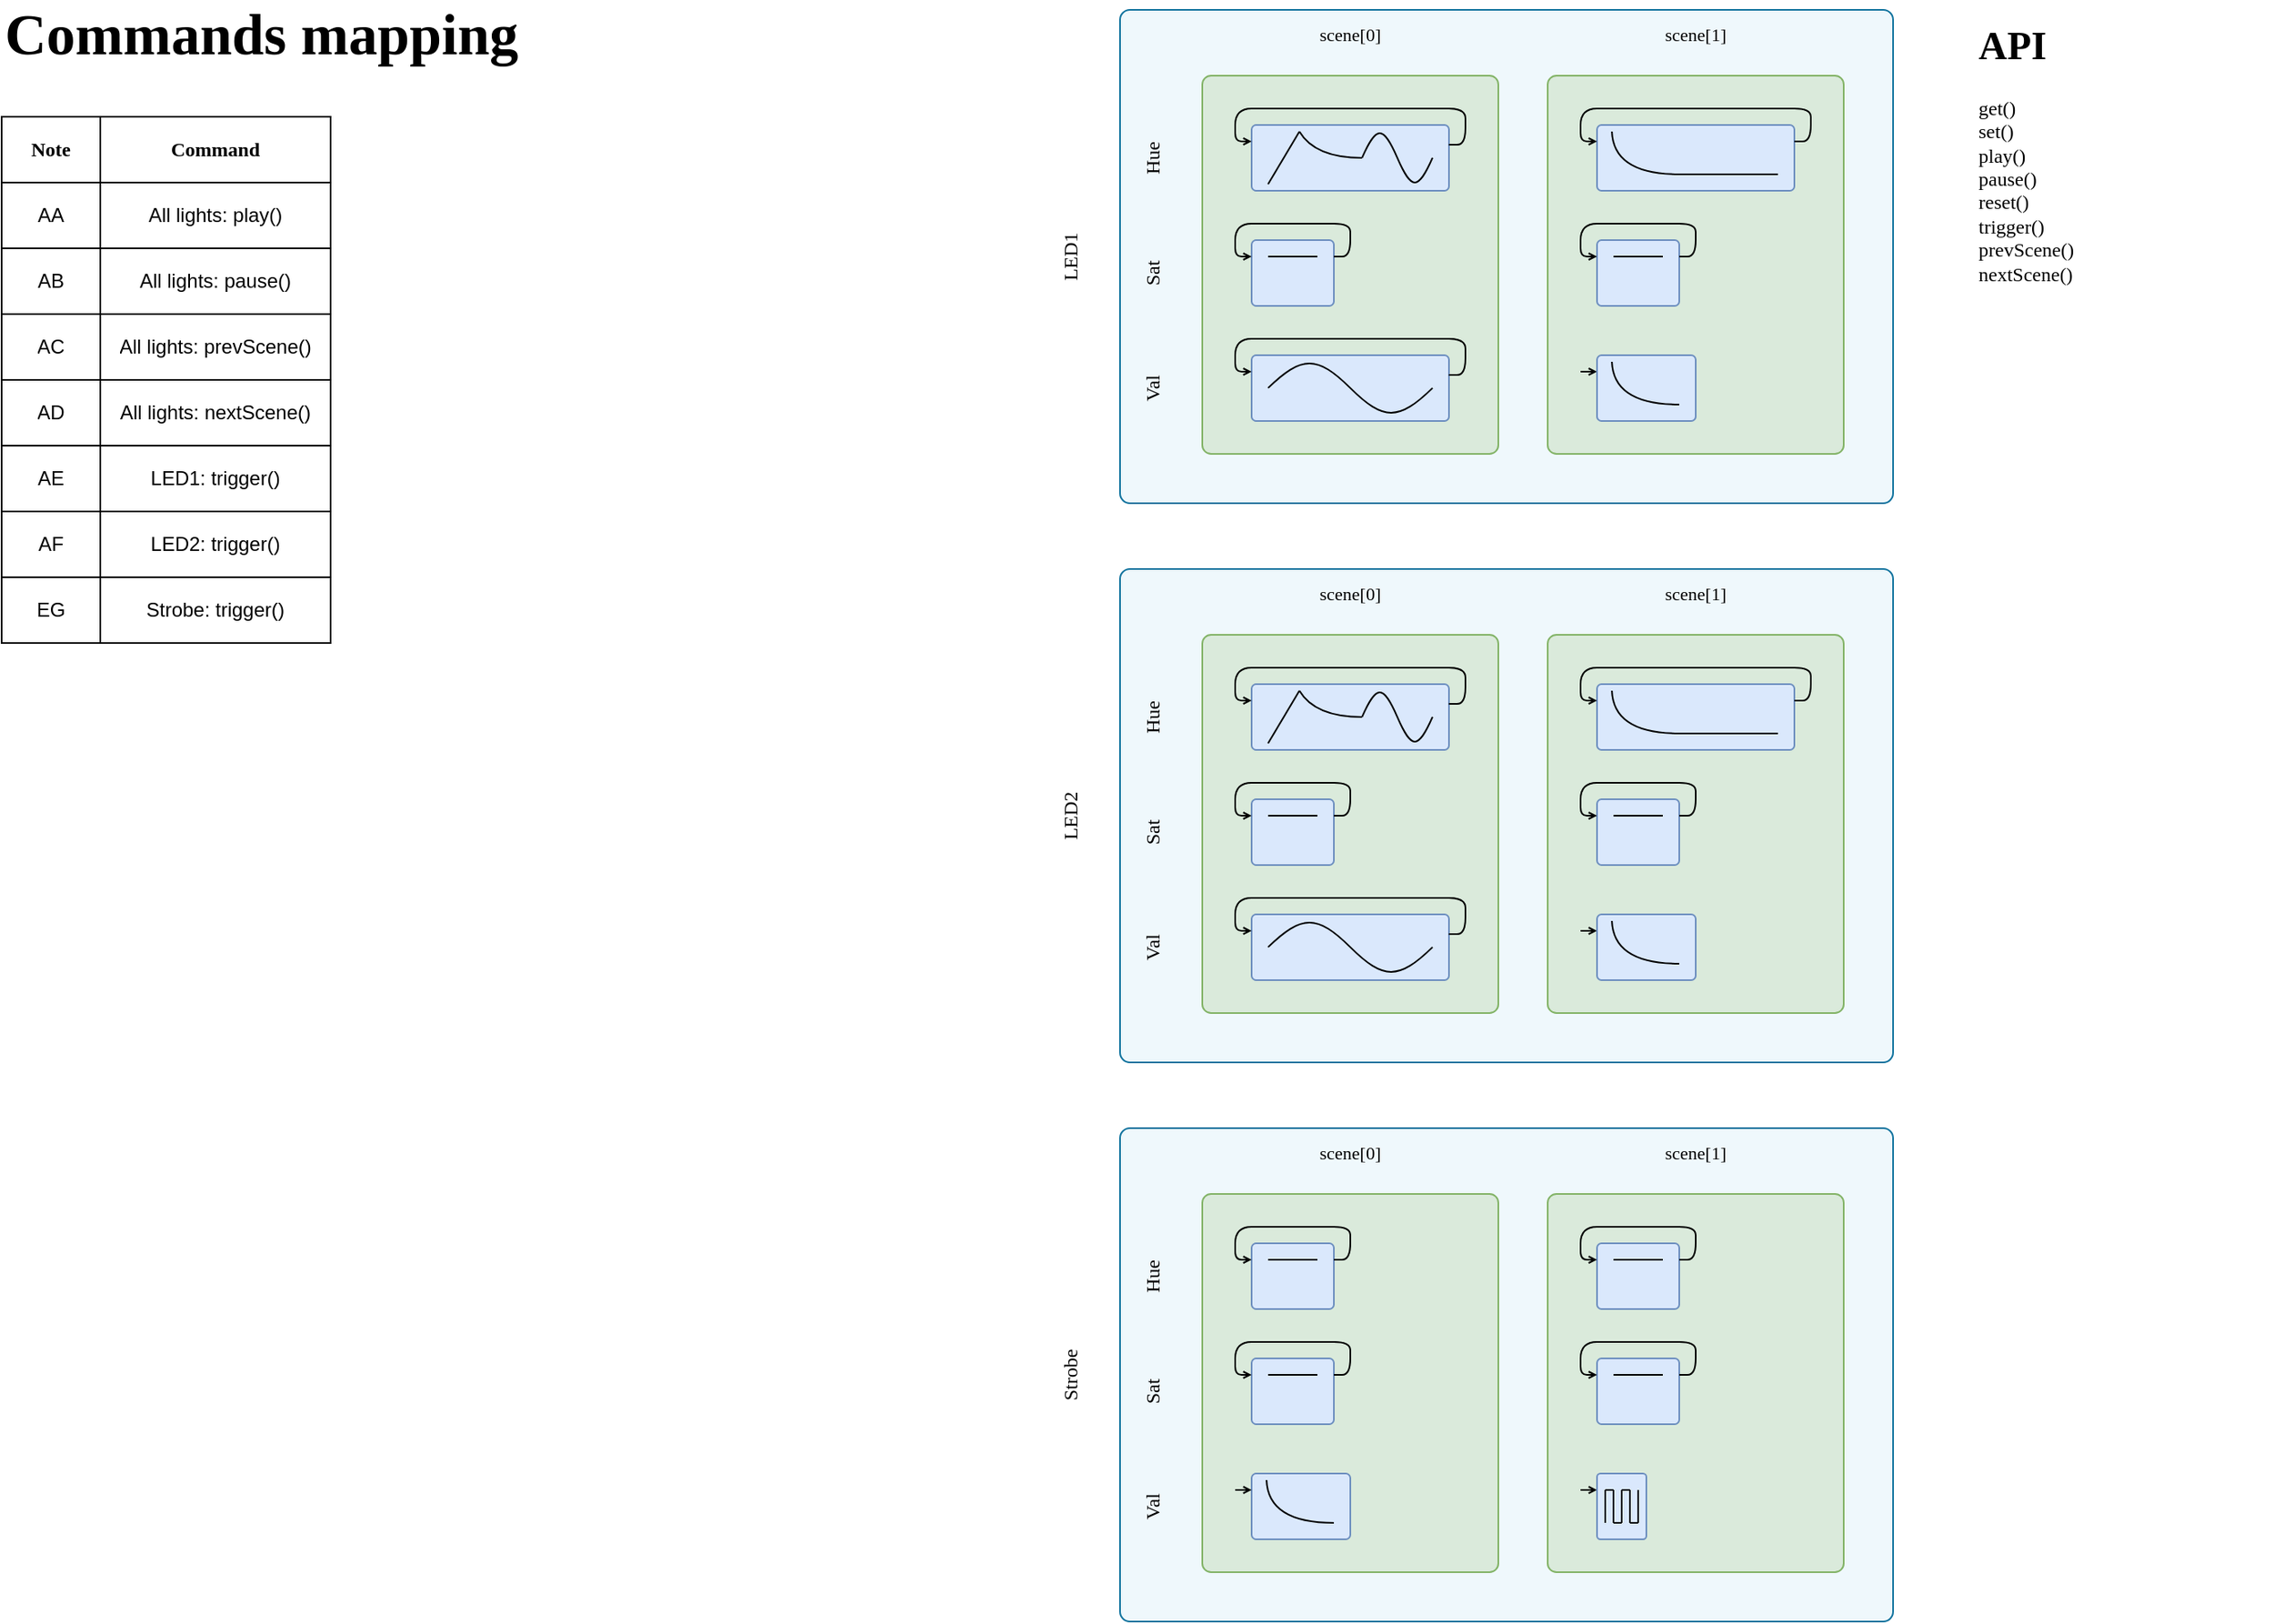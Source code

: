 <mxfile version="24.8.3">
  <diagram name="Page-1" id="EYYlXfo08Nu16CYWg-nL">
    <mxGraphModel dx="2805" dy="2439" grid="1" gridSize="10" guides="1" tooltips="1" connect="1" arrows="1" fold="1" page="1" pageScale="1" pageWidth="827" pageHeight="1169" math="0" shadow="0">
      <root>
        <mxCell id="0" />
        <mxCell id="1" parent="0" />
        <mxCell id="QIY1IAUAlJo5RhAfN6c5-74" value="" style="rounded=1;whiteSpace=wrap;html=1;align=center;verticalAlign=middle;arcSize=2;fontFamily=Helvetica;fontSize=12;fillColor=#b1ddf0;strokeColor=#10739e;fillOpacity=20;" parent="1" vertex="1">
          <mxGeometry x="40" y="640" width="470" height="300" as="geometry" />
        </mxCell>
        <mxCell id="QIY1IAUAlJo5RhAfN6c5-4" value="" style="rounded=1;whiteSpace=wrap;html=1;align=center;verticalAlign=middle;arcSize=2;fontFamily=Helvetica;fontSize=12;fillColor=#b1ddf0;strokeColor=#10739e;fillOpacity=20;" parent="1" vertex="1">
          <mxGeometry x="40" y="-40" width="470" height="300" as="geometry" />
        </mxCell>
        <mxCell id="QIY1IAUAlJo5RhAfN6c5-39" value="" style="rounded=1;whiteSpace=wrap;html=1;align=center;verticalAlign=middle;arcSize=2;fontFamily=Helvetica;fontSize=12;fillColor=#b1ddf0;strokeColor=#10739e;fillOpacity=20;" parent="1" vertex="1">
          <mxGeometry x="40" y="300" width="470" height="300" as="geometry" />
        </mxCell>
        <mxCell id="QIY1IAUAlJo5RhAfN6c5-2" value="" style="rounded=1;whiteSpace=wrap;html=1;fillColor=#d5e8d4;strokeColor=#82b366;arcSize=3;fillOpacity=80;" parent="1" vertex="1">
          <mxGeometry x="300" width="180" height="230" as="geometry" />
        </mxCell>
        <mxCell id="QIY1IAUAlJo5RhAfN6c5-1" value="" style="rounded=1;whiteSpace=wrap;html=1;fillColor=#d5e8d4;strokeColor=#82b366;arcSize=3;fillOpacity=80;" parent="1" vertex="1">
          <mxGeometry x="90" width="180" height="230" as="geometry" />
        </mxCell>
        <mxCell id="zxuDRsQ1OLIvKrZ74Hvl-17" value="" style="group" parent="1" vertex="1" connectable="0">
          <mxGeometry x="130" y="30" width="110" height="40" as="geometry" />
        </mxCell>
        <mxCell id="zxuDRsQ1OLIvKrZ74Hvl-1" value="" style="rounded=1;whiteSpace=wrap;html=1;fillColor=#dae8fc;strokeColor=#6c8ebf;align=center;verticalAlign=middle;arcSize=7;fontFamily=Helvetica;fontSize=12;fontColor=default;" parent="zxuDRsQ1OLIvKrZ74Hvl-17" vertex="1">
          <mxGeometry x="-10" width="120" height="40" as="geometry" />
        </mxCell>
        <mxCell id="zxuDRsQ1OLIvKrZ74Hvl-13" value="" style="endArrow=none;html=1;rounded=0;" parent="zxuDRsQ1OLIvKrZ74Hvl-17" edge="1">
          <mxGeometry width="50" height="50" relative="1" as="geometry">
            <mxPoint y="36" as="sourcePoint" />
            <mxPoint x="19.048" y="4" as="targetPoint" />
          </mxGeometry>
        </mxCell>
        <mxCell id="zxuDRsQ1OLIvKrZ74Hvl-14" value="" style="endArrow=none;html=1;rounded=0;curved=1;" parent="zxuDRsQ1OLIvKrZ74Hvl-17" edge="1">
          <mxGeometry width="50" height="50" relative="1" as="geometry">
            <mxPoint x="57.143" y="20" as="sourcePoint" />
            <mxPoint x="19.048" y="4" as="targetPoint" />
            <Array as="points">
              <mxPoint x="28.571" y="20" />
            </Array>
          </mxGeometry>
        </mxCell>
        <mxCell id="zxuDRsQ1OLIvKrZ74Hvl-15" value="" style="pointerEvents=1;verticalLabelPosition=bottom;shadow=0;dashed=0;align=center;html=1;verticalAlign=top;shape=mxgraph.electrical.waveforms.sine_wave;strokeColor=default;" parent="zxuDRsQ1OLIvKrZ74Hvl-17" vertex="1">
          <mxGeometry x="57.143" width="42.857" height="40" as="geometry" />
        </mxCell>
        <mxCell id="zxuDRsQ1OLIvKrZ74Hvl-57" style="edgeStyle=orthogonalEdgeStyle;rounded=1;orthogonalLoop=1;jettySize=auto;html=1;exitX=0.999;exitY=0.3;exitDx=0;exitDy=0;entryX=0;entryY=0.25;entryDx=0;entryDy=0;curved=0;exitPerimeter=0;endArrow=open;endFill=0;endSize=3;" parent="zxuDRsQ1OLIvKrZ74Hvl-17" source="zxuDRsQ1OLIvKrZ74Hvl-1" target="zxuDRsQ1OLIvKrZ74Hvl-1" edge="1">
          <mxGeometry relative="1" as="geometry">
            <Array as="points">
              <mxPoint x="120" y="12" />
              <mxPoint x="120" y="-10" />
              <mxPoint x="-20" y="-10" />
              <mxPoint x="-20" y="10" />
            </Array>
          </mxGeometry>
        </mxCell>
        <mxCell id="zxuDRsQ1OLIvKrZ74Hvl-18" value="&lt;div&gt;Hue&lt;/div&gt;" style="text;html=1;align=center;verticalAlign=middle;whiteSpace=wrap;rounded=0;rotation=-90;fontFamily=Fira Sans;fontSource=https%3A%2F%2Ffonts.googleapis.com%2Fcss%3Ffamily%3DFira%2BSans;" parent="1" vertex="1">
          <mxGeometry x="30" y="35" width="60" height="30" as="geometry" />
        </mxCell>
        <mxCell id="zxuDRsQ1OLIvKrZ74Hvl-32" value="" style="group" parent="1" vertex="1" connectable="0">
          <mxGeometry x="330" y="30" width="120" height="40" as="geometry" />
        </mxCell>
        <mxCell id="zxuDRsQ1OLIvKrZ74Hvl-27" value="" style="rounded=1;whiteSpace=wrap;html=1;fillColor=#dae8fc;strokeColor=#6c8ebf;arcSize=7;" parent="zxuDRsQ1OLIvKrZ74Hvl-32" vertex="1">
          <mxGeometry width="120" height="40" as="geometry" />
        </mxCell>
        <mxCell id="zxuDRsQ1OLIvKrZ74Hvl-29" value="" style="endArrow=none;html=1;rounded=0;curved=1;" parent="zxuDRsQ1OLIvKrZ74Hvl-32" edge="1">
          <mxGeometry width="50" height="50" relative="1" as="geometry">
            <mxPoint x="50" y="30" as="sourcePoint" />
            <mxPoint x="9.048" y="4" as="targetPoint" />
            <Array as="points">
              <mxPoint x="10" y="30" />
            </Array>
          </mxGeometry>
        </mxCell>
        <mxCell id="zxuDRsQ1OLIvKrZ74Hvl-31" value="" style="endArrow=none;html=1;rounded=0;" parent="zxuDRsQ1OLIvKrZ74Hvl-32" edge="1">
          <mxGeometry width="50" height="50" relative="1" as="geometry">
            <mxPoint x="50" y="30" as="sourcePoint" />
            <mxPoint x="110" y="30" as="targetPoint" />
          </mxGeometry>
        </mxCell>
        <mxCell id="zxuDRsQ1OLIvKrZ74Hvl-60" style="edgeStyle=orthogonalEdgeStyle;shape=connector;curved=0;rounded=1;orthogonalLoop=1;jettySize=auto;html=1;exitX=1;exitY=0.25;exitDx=0;exitDy=0;entryX=0;entryY=0.25;entryDx=0;entryDy=0;strokeColor=default;align=center;verticalAlign=middle;fontFamily=Helvetica;fontSize=11;fontColor=default;labelBackgroundColor=default;endArrow=open;endFill=0;endSize=3;" parent="zxuDRsQ1OLIvKrZ74Hvl-32" source="zxuDRsQ1OLIvKrZ74Hvl-27" target="zxuDRsQ1OLIvKrZ74Hvl-27" edge="1">
          <mxGeometry relative="1" as="geometry">
            <Array as="points">
              <mxPoint x="130" y="10" />
              <mxPoint x="130" y="-10" />
              <mxPoint x="-10" y="-10" />
              <mxPoint x="-10" y="10" />
            </Array>
          </mxGeometry>
        </mxCell>
        <mxCell id="zxuDRsQ1OLIvKrZ74Hvl-38" value="&lt;div&gt;Sat&lt;/div&gt;" style="text;html=1;align=center;verticalAlign=middle;whiteSpace=wrap;rounded=0;rotation=-90;fontFamily=Fira Sans;fontSource=https%3A%2F%2Ffonts.googleapis.com%2Fcss%3Ffamily%3DFira%2BSans;" parent="1" vertex="1">
          <mxGeometry x="30" y="105" width="60" height="30" as="geometry" />
        </mxCell>
        <mxCell id="zxuDRsQ1OLIvKrZ74Hvl-43" value="Val" style="text;html=1;align=center;verticalAlign=middle;whiteSpace=wrap;rounded=0;rotation=-90;fontFamily=Fira Sans;fontSource=https%3A%2F%2Ffonts.googleapis.com%2Fcss%3Ffamily%3DFira%2BSans;" parent="1" vertex="1">
          <mxGeometry x="30" y="175" width="60" height="30" as="geometry" />
        </mxCell>
        <mxCell id="zxuDRsQ1OLIvKrZ74Hvl-61" value="" style="group" parent="1" vertex="1" connectable="0">
          <mxGeometry x="130" y="170" width="110" height="40" as="geometry" />
        </mxCell>
        <mxCell id="zxuDRsQ1OLIvKrZ74Hvl-62" value="" style="rounded=1;whiteSpace=wrap;html=1;fillColor=#dae8fc;strokeColor=#6c8ebf;align=center;verticalAlign=middle;arcSize=7;fontFamily=Helvetica;fontSize=12;fontColor=default;" parent="zxuDRsQ1OLIvKrZ74Hvl-61" vertex="1">
          <mxGeometry x="-10" width="120" height="40" as="geometry" />
        </mxCell>
        <mxCell id="zxuDRsQ1OLIvKrZ74Hvl-65" value="" style="pointerEvents=1;verticalLabelPosition=bottom;shadow=0;dashed=0;align=center;html=1;verticalAlign=top;shape=mxgraph.electrical.waveforms.sine_wave;strokeColor=default;" parent="zxuDRsQ1OLIvKrZ74Hvl-61" vertex="1">
          <mxGeometry width="100" height="40" as="geometry" />
        </mxCell>
        <mxCell id="zxuDRsQ1OLIvKrZ74Hvl-66" style="edgeStyle=orthogonalEdgeStyle;rounded=1;orthogonalLoop=1;jettySize=auto;html=1;exitX=0.999;exitY=0.3;exitDx=0;exitDy=0;entryX=0;entryY=0.25;entryDx=0;entryDy=0;curved=0;exitPerimeter=0;endArrow=open;endFill=0;endSize=3;" parent="zxuDRsQ1OLIvKrZ74Hvl-61" source="zxuDRsQ1OLIvKrZ74Hvl-62" target="zxuDRsQ1OLIvKrZ74Hvl-62" edge="1">
          <mxGeometry relative="1" as="geometry">
            <Array as="points">
              <mxPoint x="120" y="12" />
              <mxPoint x="120" y="-10" />
              <mxPoint x="-20" y="-10" />
              <mxPoint x="-20" y="10" />
            </Array>
          </mxGeometry>
        </mxCell>
        <mxCell id="zxuDRsQ1OLIvKrZ74Hvl-76" value="" style="group" parent="1" vertex="1" connectable="0">
          <mxGeometry x="120" y="100" width="50" height="40" as="geometry" />
        </mxCell>
        <mxCell id="zxuDRsQ1OLIvKrZ74Hvl-54" value="" style="rounded=1;whiteSpace=wrap;html=1;fillColor=#dae8fc;strokeColor=#6c8ebf;align=center;verticalAlign=middle;arcSize=7;fontFamily=Helvetica;fontSize=12;fontColor=default;" parent="zxuDRsQ1OLIvKrZ74Hvl-76" vertex="1">
          <mxGeometry width="50" height="40" as="geometry" />
        </mxCell>
        <mxCell id="zxuDRsQ1OLIvKrZ74Hvl-56" value="" style="endArrow=none;html=1;rounded=0;" parent="zxuDRsQ1OLIvKrZ74Hvl-76" edge="1">
          <mxGeometry width="50" height="50" relative="1" as="geometry">
            <mxPoint x="10" y="10" as="sourcePoint" />
            <mxPoint x="40" y="10" as="targetPoint" />
          </mxGeometry>
        </mxCell>
        <mxCell id="zxuDRsQ1OLIvKrZ74Hvl-77" style="edgeStyle=orthogonalEdgeStyle;shape=connector;curved=0;rounded=1;orthogonalLoop=1;jettySize=auto;html=1;exitX=1;exitY=0.25;exitDx=0;exitDy=0;strokeColor=default;align=center;verticalAlign=middle;fontFamily=Helvetica;fontSize=11;fontColor=default;labelBackgroundColor=default;endArrow=open;endFill=0;endSize=3;entryX=0;entryY=0.25;entryDx=0;entryDy=0;" parent="zxuDRsQ1OLIvKrZ74Hvl-76" source="zxuDRsQ1OLIvKrZ74Hvl-54" target="zxuDRsQ1OLIvKrZ74Hvl-54" edge="1">
          <mxGeometry relative="1" as="geometry">
            <Array as="points">
              <mxPoint x="60" y="10" />
              <mxPoint x="60" y="-10" />
              <mxPoint x="-10" y="-10" />
              <mxPoint x="-10" y="10" />
            </Array>
          </mxGeometry>
        </mxCell>
        <mxCell id="zxuDRsQ1OLIvKrZ74Hvl-78" value="" style="group" parent="1" vertex="1" connectable="0">
          <mxGeometry x="330" y="100" width="50" height="40" as="geometry" />
        </mxCell>
        <mxCell id="zxuDRsQ1OLIvKrZ74Hvl-79" value="" style="rounded=1;whiteSpace=wrap;html=1;fillColor=#dae8fc;strokeColor=#6c8ebf;align=center;verticalAlign=middle;arcSize=7;fontFamily=Helvetica;fontSize=12;fontColor=default;" parent="zxuDRsQ1OLIvKrZ74Hvl-78" vertex="1">
          <mxGeometry width="50" height="40" as="geometry" />
        </mxCell>
        <mxCell id="zxuDRsQ1OLIvKrZ74Hvl-80" value="" style="endArrow=none;html=1;rounded=0;" parent="zxuDRsQ1OLIvKrZ74Hvl-78" edge="1">
          <mxGeometry width="50" height="50" relative="1" as="geometry">
            <mxPoint x="10" y="10" as="sourcePoint" />
            <mxPoint x="40" y="10" as="targetPoint" />
          </mxGeometry>
        </mxCell>
        <mxCell id="zxuDRsQ1OLIvKrZ74Hvl-81" style="edgeStyle=orthogonalEdgeStyle;shape=connector;curved=0;rounded=1;orthogonalLoop=1;jettySize=auto;html=1;exitX=1;exitY=0.25;exitDx=0;exitDy=0;strokeColor=default;align=center;verticalAlign=middle;fontFamily=Helvetica;fontSize=11;fontColor=default;labelBackgroundColor=default;endArrow=open;endFill=0;endSize=3;entryX=0;entryY=0.25;entryDx=0;entryDy=0;" parent="zxuDRsQ1OLIvKrZ74Hvl-78" source="zxuDRsQ1OLIvKrZ74Hvl-79" target="zxuDRsQ1OLIvKrZ74Hvl-79" edge="1">
          <mxGeometry relative="1" as="geometry">
            <Array as="points">
              <mxPoint x="60" y="10" />
              <mxPoint x="60" y="-10" />
              <mxPoint x="-10" y="-10" />
              <mxPoint x="-10" y="10" />
            </Array>
          </mxGeometry>
        </mxCell>
        <mxCell id="zxuDRsQ1OLIvKrZ74Hvl-85" value="" style="endArrow=open;html=1;rounded=1;strokeColor=default;align=center;verticalAlign=middle;fontFamily=Helvetica;fontSize=11;fontColor=default;labelBackgroundColor=default;edgeStyle=orthogonalEdgeStyle;endSize=3;curved=0;endFill=0;entryX=0;entryY=0.25;entryDx=0;entryDy=0;" parent="1" target="zxuDRsQ1OLIvKrZ74Hvl-68" edge="1">
          <mxGeometry width="50" height="50" relative="1" as="geometry">
            <mxPoint x="320" y="180" as="sourcePoint" />
            <mxPoint x="330" y="180" as="targetPoint" />
            <Array as="points" />
          </mxGeometry>
        </mxCell>
        <mxCell id="zxuDRsQ1OLIvKrZ74Hvl-86" value="" style="group" parent="1" vertex="1" connectable="0">
          <mxGeometry x="330" y="170" width="60" height="40" as="geometry" />
        </mxCell>
        <mxCell id="zxuDRsQ1OLIvKrZ74Hvl-68" value="" style="rounded=1;whiteSpace=wrap;html=1;fillColor=#dae8fc;strokeColor=#6c8ebf;align=center;verticalAlign=middle;arcSize=7;fontFamily=Helvetica;fontSize=12;fontColor=default;" parent="zxuDRsQ1OLIvKrZ74Hvl-86" vertex="1">
          <mxGeometry width="60" height="40" as="geometry" />
        </mxCell>
        <mxCell id="zxuDRsQ1OLIvKrZ74Hvl-69" value="" style="endArrow=none;html=1;rounded=0;curved=1;" parent="zxuDRsQ1OLIvKrZ74Hvl-86" edge="1">
          <mxGeometry width="50" height="50" relative="1" as="geometry">
            <mxPoint x="50" y="30" as="sourcePoint" />
            <mxPoint x="9.048" y="4" as="targetPoint" />
            <Array as="points">
              <mxPoint x="10" y="30" />
            </Array>
          </mxGeometry>
        </mxCell>
        <mxCell id="zxuDRsQ1OLIvKrZ74Hvl-87" value="scene[0]" style="text;html=1;align=center;verticalAlign=middle;whiteSpace=wrap;rounded=0;fontFamily=Fira Sans;fontSize=11;fontColor=default;labelBackgroundColor=none;fontSource=https%3A%2F%2Ffonts.googleapis.com%2Fcss%3Ffamily%3DFira%2BSans;fillColor=none;" parent="1" vertex="1">
          <mxGeometry x="120" y="-40" width="120" height="30" as="geometry" />
        </mxCell>
        <mxCell id="zxuDRsQ1OLIvKrZ74Hvl-88" value="scene[1]" style="text;html=1;align=center;verticalAlign=middle;whiteSpace=wrap;rounded=0;fontFamily=Fira Sans;fontSize=11;fontColor=default;labelBackgroundColor=none;fontSource=https%3A%2F%2Ffonts.googleapis.com%2Fcss%3Ffamily%3DFira%2BSans;fillColor=none;" parent="1" vertex="1">
          <mxGeometry x="330" y="-40" width="120" height="30" as="geometry" />
        </mxCell>
        <mxCell id="QIY1IAUAlJo5RhAfN6c5-5" value="" style="rounded=1;whiteSpace=wrap;html=1;fillColor=#d5e8d4;strokeColor=#82b366;arcSize=3;fillOpacity=80;" parent="1" vertex="1">
          <mxGeometry x="300" y="340" width="180" height="230" as="geometry" />
        </mxCell>
        <mxCell id="QIY1IAUAlJo5RhAfN6c5-6" value="" style="rounded=1;whiteSpace=wrap;html=1;fillColor=#d5e8d4;strokeColor=#82b366;arcSize=3;fillOpacity=80;" parent="1" vertex="1">
          <mxGeometry x="90" y="340" width="180" height="230" as="geometry" />
        </mxCell>
        <mxCell id="QIY1IAUAlJo5RhAfN6c5-7" value="" style="group" parent="1" vertex="1" connectable="0">
          <mxGeometry x="130" y="370" width="110" height="40" as="geometry" />
        </mxCell>
        <mxCell id="QIY1IAUAlJo5RhAfN6c5-8" value="" style="rounded=1;whiteSpace=wrap;html=1;fillColor=#dae8fc;strokeColor=#6c8ebf;align=center;verticalAlign=middle;arcSize=7;fontFamily=Helvetica;fontSize=12;fontColor=default;" parent="QIY1IAUAlJo5RhAfN6c5-7" vertex="1">
          <mxGeometry x="-10" width="120" height="40" as="geometry" />
        </mxCell>
        <mxCell id="QIY1IAUAlJo5RhAfN6c5-9" value="" style="endArrow=none;html=1;rounded=0;" parent="QIY1IAUAlJo5RhAfN6c5-7" edge="1">
          <mxGeometry width="50" height="50" relative="1" as="geometry">
            <mxPoint y="36" as="sourcePoint" />
            <mxPoint x="19.048" y="4" as="targetPoint" />
          </mxGeometry>
        </mxCell>
        <mxCell id="QIY1IAUAlJo5RhAfN6c5-10" value="" style="endArrow=none;html=1;rounded=0;curved=1;" parent="QIY1IAUAlJo5RhAfN6c5-7" edge="1">
          <mxGeometry width="50" height="50" relative="1" as="geometry">
            <mxPoint x="57.143" y="20" as="sourcePoint" />
            <mxPoint x="19.048" y="4" as="targetPoint" />
            <Array as="points">
              <mxPoint x="28.571" y="20" />
            </Array>
          </mxGeometry>
        </mxCell>
        <mxCell id="QIY1IAUAlJo5RhAfN6c5-11" value="" style="pointerEvents=1;verticalLabelPosition=bottom;shadow=0;dashed=0;align=center;html=1;verticalAlign=top;shape=mxgraph.electrical.waveforms.sine_wave;strokeColor=default;" parent="QIY1IAUAlJo5RhAfN6c5-7" vertex="1">
          <mxGeometry x="57.143" width="42.857" height="40" as="geometry" />
        </mxCell>
        <mxCell id="QIY1IAUAlJo5RhAfN6c5-12" style="edgeStyle=orthogonalEdgeStyle;rounded=1;orthogonalLoop=1;jettySize=auto;html=1;exitX=0.999;exitY=0.3;exitDx=0;exitDy=0;entryX=0;entryY=0.25;entryDx=0;entryDy=0;curved=0;exitPerimeter=0;endArrow=open;endFill=0;endSize=3;" parent="QIY1IAUAlJo5RhAfN6c5-7" source="QIY1IAUAlJo5RhAfN6c5-8" target="QIY1IAUAlJo5RhAfN6c5-8" edge="1">
          <mxGeometry relative="1" as="geometry">
            <Array as="points">
              <mxPoint x="120" y="12" />
              <mxPoint x="120" y="-10" />
              <mxPoint x="-20" y="-10" />
              <mxPoint x="-20" y="10" />
            </Array>
          </mxGeometry>
        </mxCell>
        <mxCell id="QIY1IAUAlJo5RhAfN6c5-13" value="&lt;div&gt;Hue&lt;/div&gt;" style="text;html=1;align=center;verticalAlign=middle;whiteSpace=wrap;rounded=0;rotation=-90;fontFamily=Fira Sans;fontSource=https%3A%2F%2Ffonts.googleapis.com%2Fcss%3Ffamily%3DFira%2BSans;" parent="1" vertex="1">
          <mxGeometry x="30" y="375" width="60" height="30" as="geometry" />
        </mxCell>
        <mxCell id="QIY1IAUAlJo5RhAfN6c5-14" value="" style="group" parent="1" vertex="1" connectable="0">
          <mxGeometry x="330" y="370" width="120" height="40" as="geometry" />
        </mxCell>
        <mxCell id="QIY1IAUAlJo5RhAfN6c5-15" value="" style="rounded=1;whiteSpace=wrap;html=1;fillColor=#dae8fc;strokeColor=#6c8ebf;arcSize=7;" parent="QIY1IAUAlJo5RhAfN6c5-14" vertex="1">
          <mxGeometry width="120" height="40" as="geometry" />
        </mxCell>
        <mxCell id="QIY1IAUAlJo5RhAfN6c5-16" value="" style="endArrow=none;html=1;rounded=0;curved=1;" parent="QIY1IAUAlJo5RhAfN6c5-14" edge="1">
          <mxGeometry width="50" height="50" relative="1" as="geometry">
            <mxPoint x="50" y="30" as="sourcePoint" />
            <mxPoint x="9.048" y="4" as="targetPoint" />
            <Array as="points">
              <mxPoint x="10" y="30" />
            </Array>
          </mxGeometry>
        </mxCell>
        <mxCell id="QIY1IAUAlJo5RhAfN6c5-17" value="" style="endArrow=none;html=1;rounded=0;" parent="QIY1IAUAlJo5RhAfN6c5-14" edge="1">
          <mxGeometry width="50" height="50" relative="1" as="geometry">
            <mxPoint x="50" y="30" as="sourcePoint" />
            <mxPoint x="110" y="30" as="targetPoint" />
          </mxGeometry>
        </mxCell>
        <mxCell id="QIY1IAUAlJo5RhAfN6c5-18" style="edgeStyle=orthogonalEdgeStyle;shape=connector;curved=0;rounded=1;orthogonalLoop=1;jettySize=auto;html=1;exitX=1;exitY=0.25;exitDx=0;exitDy=0;entryX=0;entryY=0.25;entryDx=0;entryDy=0;strokeColor=default;align=center;verticalAlign=middle;fontFamily=Helvetica;fontSize=11;fontColor=default;labelBackgroundColor=default;endArrow=open;endFill=0;endSize=3;" parent="QIY1IAUAlJo5RhAfN6c5-14" source="QIY1IAUAlJo5RhAfN6c5-15" target="QIY1IAUAlJo5RhAfN6c5-15" edge="1">
          <mxGeometry relative="1" as="geometry">
            <Array as="points">
              <mxPoint x="130" y="10" />
              <mxPoint x="130" y="-10" />
              <mxPoint x="-10" y="-10" />
              <mxPoint x="-10" y="10" />
            </Array>
          </mxGeometry>
        </mxCell>
        <mxCell id="QIY1IAUAlJo5RhAfN6c5-19" value="&lt;div&gt;Sat&lt;/div&gt;" style="text;html=1;align=center;verticalAlign=middle;whiteSpace=wrap;rounded=0;rotation=-90;fontFamily=Fira Sans;fontSource=https%3A%2F%2Ffonts.googleapis.com%2Fcss%3Ffamily%3DFira%2BSans;" parent="1" vertex="1">
          <mxGeometry x="30" y="445" width="60" height="30" as="geometry" />
        </mxCell>
        <mxCell id="QIY1IAUAlJo5RhAfN6c5-20" value="Val" style="text;html=1;align=center;verticalAlign=middle;whiteSpace=wrap;rounded=0;rotation=-90;fontFamily=Fira Sans;fontSource=https%3A%2F%2Ffonts.googleapis.com%2Fcss%3Ffamily%3DFira%2BSans;" parent="1" vertex="1">
          <mxGeometry x="30" y="515" width="60" height="30" as="geometry" />
        </mxCell>
        <mxCell id="QIY1IAUAlJo5RhAfN6c5-21" value="" style="group" parent="1" vertex="1" connectable="0">
          <mxGeometry x="130" y="510" width="110" height="40" as="geometry" />
        </mxCell>
        <mxCell id="QIY1IAUAlJo5RhAfN6c5-22" value="" style="rounded=1;whiteSpace=wrap;html=1;fillColor=#dae8fc;strokeColor=#6c8ebf;align=center;verticalAlign=middle;arcSize=7;fontFamily=Helvetica;fontSize=12;fontColor=default;" parent="QIY1IAUAlJo5RhAfN6c5-21" vertex="1">
          <mxGeometry x="-10" width="120" height="40" as="geometry" />
        </mxCell>
        <mxCell id="QIY1IAUAlJo5RhAfN6c5-23" value="" style="pointerEvents=1;verticalLabelPosition=bottom;shadow=0;dashed=0;align=center;html=1;verticalAlign=top;shape=mxgraph.electrical.waveforms.sine_wave;strokeColor=default;" parent="QIY1IAUAlJo5RhAfN6c5-21" vertex="1">
          <mxGeometry width="100" height="40" as="geometry" />
        </mxCell>
        <mxCell id="QIY1IAUAlJo5RhAfN6c5-24" style="edgeStyle=orthogonalEdgeStyle;rounded=1;orthogonalLoop=1;jettySize=auto;html=1;exitX=0.999;exitY=0.3;exitDx=0;exitDy=0;entryX=0;entryY=0.25;entryDx=0;entryDy=0;curved=0;exitPerimeter=0;endArrow=open;endFill=0;endSize=3;" parent="QIY1IAUAlJo5RhAfN6c5-21" source="QIY1IAUAlJo5RhAfN6c5-22" target="QIY1IAUAlJo5RhAfN6c5-22" edge="1">
          <mxGeometry relative="1" as="geometry">
            <Array as="points">
              <mxPoint x="120" y="12" />
              <mxPoint x="120" y="-10" />
              <mxPoint x="-20" y="-10" />
              <mxPoint x="-20" y="10" />
            </Array>
          </mxGeometry>
        </mxCell>
        <mxCell id="QIY1IAUAlJo5RhAfN6c5-25" value="" style="group" parent="1" vertex="1" connectable="0">
          <mxGeometry x="120" y="440" width="50" height="40" as="geometry" />
        </mxCell>
        <mxCell id="QIY1IAUAlJo5RhAfN6c5-26" value="" style="rounded=1;whiteSpace=wrap;html=1;fillColor=#dae8fc;strokeColor=#6c8ebf;align=center;verticalAlign=middle;arcSize=7;fontFamily=Helvetica;fontSize=12;fontColor=default;" parent="QIY1IAUAlJo5RhAfN6c5-25" vertex="1">
          <mxGeometry width="50" height="40" as="geometry" />
        </mxCell>
        <mxCell id="QIY1IAUAlJo5RhAfN6c5-27" value="" style="endArrow=none;html=1;rounded=0;" parent="QIY1IAUAlJo5RhAfN6c5-25" edge="1">
          <mxGeometry width="50" height="50" relative="1" as="geometry">
            <mxPoint x="10" y="10" as="sourcePoint" />
            <mxPoint x="40" y="10" as="targetPoint" />
          </mxGeometry>
        </mxCell>
        <mxCell id="QIY1IAUAlJo5RhAfN6c5-28" style="edgeStyle=orthogonalEdgeStyle;shape=connector;curved=0;rounded=1;orthogonalLoop=1;jettySize=auto;html=1;exitX=1;exitY=0.25;exitDx=0;exitDy=0;strokeColor=default;align=center;verticalAlign=middle;fontFamily=Helvetica;fontSize=11;fontColor=default;labelBackgroundColor=default;endArrow=open;endFill=0;endSize=3;entryX=0;entryY=0.25;entryDx=0;entryDy=0;" parent="QIY1IAUAlJo5RhAfN6c5-25" source="QIY1IAUAlJo5RhAfN6c5-26" target="QIY1IAUAlJo5RhAfN6c5-26" edge="1">
          <mxGeometry relative="1" as="geometry">
            <Array as="points">
              <mxPoint x="60" y="10" />
              <mxPoint x="60" y="-10" />
              <mxPoint x="-10" y="-10" />
              <mxPoint x="-10" y="10" />
            </Array>
          </mxGeometry>
        </mxCell>
        <mxCell id="QIY1IAUAlJo5RhAfN6c5-29" value="" style="group" parent="1" vertex="1" connectable="0">
          <mxGeometry x="330" y="440" width="50" height="40" as="geometry" />
        </mxCell>
        <mxCell id="QIY1IAUAlJo5RhAfN6c5-30" value="" style="rounded=1;whiteSpace=wrap;html=1;fillColor=#dae8fc;strokeColor=#6c8ebf;align=center;verticalAlign=middle;arcSize=7;fontFamily=Helvetica;fontSize=12;fontColor=default;" parent="QIY1IAUAlJo5RhAfN6c5-29" vertex="1">
          <mxGeometry width="50" height="40" as="geometry" />
        </mxCell>
        <mxCell id="QIY1IAUAlJo5RhAfN6c5-31" value="" style="endArrow=none;html=1;rounded=0;" parent="QIY1IAUAlJo5RhAfN6c5-29" edge="1">
          <mxGeometry width="50" height="50" relative="1" as="geometry">
            <mxPoint x="10" y="10" as="sourcePoint" />
            <mxPoint x="40" y="10" as="targetPoint" />
          </mxGeometry>
        </mxCell>
        <mxCell id="QIY1IAUAlJo5RhAfN6c5-32" style="edgeStyle=orthogonalEdgeStyle;shape=connector;curved=0;rounded=1;orthogonalLoop=1;jettySize=auto;html=1;exitX=1;exitY=0.25;exitDx=0;exitDy=0;strokeColor=default;align=center;verticalAlign=middle;fontFamily=Helvetica;fontSize=11;fontColor=default;labelBackgroundColor=default;endArrow=open;endFill=0;endSize=3;entryX=0;entryY=0.25;entryDx=0;entryDy=0;" parent="QIY1IAUAlJo5RhAfN6c5-29" source="QIY1IAUAlJo5RhAfN6c5-30" target="QIY1IAUAlJo5RhAfN6c5-30" edge="1">
          <mxGeometry relative="1" as="geometry">
            <Array as="points">
              <mxPoint x="60" y="10" />
              <mxPoint x="60" y="-10" />
              <mxPoint x="-10" y="-10" />
              <mxPoint x="-10" y="10" />
            </Array>
          </mxGeometry>
        </mxCell>
        <mxCell id="QIY1IAUAlJo5RhAfN6c5-33" value="" style="endArrow=open;html=1;rounded=1;strokeColor=default;align=center;verticalAlign=middle;fontFamily=Helvetica;fontSize=11;fontColor=default;labelBackgroundColor=default;edgeStyle=orthogonalEdgeStyle;endSize=3;curved=0;endFill=0;entryX=0;entryY=0.25;entryDx=0;entryDy=0;" parent="1" target="QIY1IAUAlJo5RhAfN6c5-35" edge="1">
          <mxGeometry width="50" height="50" relative="1" as="geometry">
            <mxPoint x="320" y="520" as="sourcePoint" />
            <mxPoint x="330" y="520" as="targetPoint" />
            <Array as="points" />
          </mxGeometry>
        </mxCell>
        <mxCell id="QIY1IAUAlJo5RhAfN6c5-34" value="" style="group" parent="1" vertex="1" connectable="0">
          <mxGeometry x="330" y="510" width="60" height="40" as="geometry" />
        </mxCell>
        <mxCell id="QIY1IAUAlJo5RhAfN6c5-35" value="" style="rounded=1;whiteSpace=wrap;html=1;fillColor=#dae8fc;strokeColor=#6c8ebf;align=center;verticalAlign=middle;arcSize=7;fontFamily=Helvetica;fontSize=12;fontColor=default;" parent="QIY1IAUAlJo5RhAfN6c5-34" vertex="1">
          <mxGeometry width="60" height="40" as="geometry" />
        </mxCell>
        <mxCell id="QIY1IAUAlJo5RhAfN6c5-36" value="" style="endArrow=none;html=1;rounded=0;curved=1;" parent="QIY1IAUAlJo5RhAfN6c5-34" edge="1">
          <mxGeometry width="50" height="50" relative="1" as="geometry">
            <mxPoint x="50" y="30" as="sourcePoint" />
            <mxPoint x="9.048" y="4" as="targetPoint" />
            <Array as="points">
              <mxPoint x="10" y="30" />
            </Array>
          </mxGeometry>
        </mxCell>
        <mxCell id="QIY1IAUAlJo5RhAfN6c5-37" value="scene[0]" style="text;html=1;align=center;verticalAlign=middle;whiteSpace=wrap;rounded=0;fontFamily=Fira Sans;fontSize=11;fontColor=default;labelBackgroundColor=none;fontSource=https%3A%2F%2Ffonts.googleapis.com%2Fcss%3Ffamily%3DFira%2BSans;fillColor=none;" parent="1" vertex="1">
          <mxGeometry x="120" y="300" width="120" height="30" as="geometry" />
        </mxCell>
        <mxCell id="QIY1IAUAlJo5RhAfN6c5-38" value="scene[1]" style="text;html=1;align=center;verticalAlign=middle;whiteSpace=wrap;rounded=0;fontFamily=Fira Sans;fontSize=11;fontColor=default;labelBackgroundColor=none;fontSource=https%3A%2F%2Ffonts.googleapis.com%2Fcss%3Ffamily%3DFira%2BSans;fillColor=none;" parent="1" vertex="1">
          <mxGeometry x="330" y="300" width="120" height="30" as="geometry" />
        </mxCell>
        <mxCell id="QIY1IAUAlJo5RhAfN6c5-40" value="" style="rounded=1;whiteSpace=wrap;html=1;fillColor=#d5e8d4;strokeColor=#82b366;arcSize=3;fillOpacity=80;" parent="1" vertex="1">
          <mxGeometry x="300" y="680" width="180" height="230" as="geometry" />
        </mxCell>
        <mxCell id="QIY1IAUAlJo5RhAfN6c5-41" value="" style="rounded=1;whiteSpace=wrap;html=1;fillColor=#d5e8d4;strokeColor=#82b366;arcSize=3;fillOpacity=80;" parent="1" vertex="1">
          <mxGeometry x="90" y="680" width="180" height="230" as="geometry" />
        </mxCell>
        <mxCell id="QIY1IAUAlJo5RhAfN6c5-48" value="&lt;div&gt;Hue&lt;/div&gt;" style="text;html=1;align=center;verticalAlign=middle;whiteSpace=wrap;rounded=0;rotation=-90;fontFamily=Fira Sans;fontSource=https%3A%2F%2Ffonts.googleapis.com%2Fcss%3Ffamily%3DFira%2BSans;" parent="1" vertex="1">
          <mxGeometry x="30" y="715" width="60" height="30" as="geometry" />
        </mxCell>
        <mxCell id="QIY1IAUAlJo5RhAfN6c5-54" value="&lt;div&gt;Sat&lt;/div&gt;" style="text;html=1;align=center;verticalAlign=middle;whiteSpace=wrap;rounded=0;rotation=-90;fontFamily=Fira Sans;fontSource=https%3A%2F%2Ffonts.googleapis.com%2Fcss%3Ffamily%3DFira%2BSans;" parent="1" vertex="1">
          <mxGeometry x="30" y="785" width="60" height="30" as="geometry" />
        </mxCell>
        <mxCell id="QIY1IAUAlJo5RhAfN6c5-55" value="Val" style="text;html=1;align=center;verticalAlign=middle;whiteSpace=wrap;rounded=0;rotation=-90;fontFamily=Fira Sans;fontSource=https%3A%2F%2Ffonts.googleapis.com%2Fcss%3Ffamily%3DFira%2BSans;" parent="1" vertex="1">
          <mxGeometry x="30" y="855" width="60" height="30" as="geometry" />
        </mxCell>
        <mxCell id="QIY1IAUAlJo5RhAfN6c5-60" value="" style="group" parent="1" vertex="1" connectable="0">
          <mxGeometry x="120" y="780" width="50" height="40" as="geometry" />
        </mxCell>
        <mxCell id="QIY1IAUAlJo5RhAfN6c5-61" value="" style="rounded=1;whiteSpace=wrap;html=1;fillColor=#dae8fc;strokeColor=#6c8ebf;align=center;verticalAlign=middle;arcSize=7;fontFamily=Helvetica;fontSize=12;fontColor=default;" parent="QIY1IAUAlJo5RhAfN6c5-60" vertex="1">
          <mxGeometry width="50" height="40" as="geometry" />
        </mxCell>
        <mxCell id="QIY1IAUAlJo5RhAfN6c5-62" value="" style="endArrow=none;html=1;rounded=0;" parent="QIY1IAUAlJo5RhAfN6c5-60" edge="1">
          <mxGeometry width="50" height="50" relative="1" as="geometry">
            <mxPoint x="10" y="10" as="sourcePoint" />
            <mxPoint x="40" y="10" as="targetPoint" />
          </mxGeometry>
        </mxCell>
        <mxCell id="QIY1IAUAlJo5RhAfN6c5-63" style="edgeStyle=orthogonalEdgeStyle;shape=connector;curved=0;rounded=1;orthogonalLoop=1;jettySize=auto;html=1;exitX=1;exitY=0.25;exitDx=0;exitDy=0;strokeColor=default;align=center;verticalAlign=middle;fontFamily=Helvetica;fontSize=11;fontColor=default;labelBackgroundColor=default;endArrow=open;endFill=0;endSize=3;entryX=0;entryY=0.25;entryDx=0;entryDy=0;" parent="QIY1IAUAlJo5RhAfN6c5-60" source="QIY1IAUAlJo5RhAfN6c5-61" target="QIY1IAUAlJo5RhAfN6c5-61" edge="1">
          <mxGeometry relative="1" as="geometry">
            <Array as="points">
              <mxPoint x="60" y="10" />
              <mxPoint x="60" y="-10" />
              <mxPoint x="-10" y="-10" />
              <mxPoint x="-10" y="10" />
            </Array>
          </mxGeometry>
        </mxCell>
        <mxCell id="QIY1IAUAlJo5RhAfN6c5-68" value="" style="endArrow=open;html=1;rounded=1;strokeColor=default;align=center;verticalAlign=middle;fontFamily=Helvetica;fontSize=11;fontColor=default;labelBackgroundColor=default;edgeStyle=orthogonalEdgeStyle;endSize=3;curved=0;endFill=0;entryX=0;entryY=0.25;entryDx=0;entryDy=0;" parent="1" target="QIY1IAUAlJo5RhAfN6c5-70" edge="1">
          <mxGeometry width="50" height="50" relative="1" as="geometry">
            <mxPoint x="320" y="860" as="sourcePoint" />
            <mxPoint x="330" y="860" as="targetPoint" />
            <Array as="points" />
          </mxGeometry>
        </mxCell>
        <mxCell id="QIY1IAUAlJo5RhAfN6c5-72" value="scene[0]" style="text;html=1;align=center;verticalAlign=middle;whiteSpace=wrap;rounded=0;fontFamily=Fira Sans;fontSize=11;fontColor=default;labelBackgroundColor=none;fontSource=https%3A%2F%2Ffonts.googleapis.com%2Fcss%3Ffamily%3DFira%2BSans;fillColor=none;" parent="1" vertex="1">
          <mxGeometry x="120" y="640" width="120" height="30" as="geometry" />
        </mxCell>
        <mxCell id="QIY1IAUAlJo5RhAfN6c5-73" value="scene[1]" style="text;html=1;align=center;verticalAlign=middle;whiteSpace=wrap;rounded=0;fontFamily=Fira Sans;fontSize=11;fontColor=default;labelBackgroundColor=none;fontSource=https%3A%2F%2Ffonts.googleapis.com%2Fcss%3Ffamily%3DFira%2BSans;fillColor=none;" parent="1" vertex="1">
          <mxGeometry x="330" y="640" width="120" height="30" as="geometry" />
        </mxCell>
        <mxCell id="QIY1IAUAlJo5RhAfN6c5-75" value="LED2" style="text;html=1;align=center;verticalAlign=middle;whiteSpace=wrap;rounded=0;rotation=-90;fontFamily=Fira Sans;fontSource=https%3A%2F%2Ffonts.googleapis.com%2Fcss%3Ffamily%3DFira%2BSans;" parent="1" vertex="1">
          <mxGeometry x="-20" y="435" width="60" height="30" as="geometry" />
        </mxCell>
        <mxCell id="QIY1IAUAlJo5RhAfN6c5-76" value="&lt;div&gt;LED1&lt;/div&gt;" style="text;html=1;align=center;verticalAlign=middle;whiteSpace=wrap;rounded=0;rotation=-90;fontFamily=Fira Sans;fontSource=https%3A%2F%2Ffonts.googleapis.com%2Fcss%3Ffamily%3DFira%2BSans;" parent="1" vertex="1">
          <mxGeometry x="-20" y="95" width="60" height="30" as="geometry" />
        </mxCell>
        <mxCell id="QIY1IAUAlJo5RhAfN6c5-77" value="Strobe" style="text;html=1;align=center;verticalAlign=middle;whiteSpace=wrap;rounded=0;rotation=-90;fontFamily=Fira Sans;fontSource=https%3A%2F%2Ffonts.googleapis.com%2Fcss%3Ffamily%3DFira%2BSans;" parent="1" vertex="1">
          <mxGeometry x="-20" y="775" width="60" height="30" as="geometry" />
        </mxCell>
        <mxCell id="QIY1IAUAlJo5RhAfN6c5-78" value="" style="group" parent="1" vertex="1" connectable="0">
          <mxGeometry x="120" y="710" width="50" height="40" as="geometry" />
        </mxCell>
        <mxCell id="QIY1IAUAlJo5RhAfN6c5-79" value="" style="rounded=1;whiteSpace=wrap;html=1;fillColor=#dae8fc;strokeColor=#6c8ebf;align=center;verticalAlign=middle;arcSize=7;fontFamily=Helvetica;fontSize=12;fontColor=default;" parent="QIY1IAUAlJo5RhAfN6c5-78" vertex="1">
          <mxGeometry width="50" height="40" as="geometry" />
        </mxCell>
        <mxCell id="QIY1IAUAlJo5RhAfN6c5-80" value="" style="endArrow=none;html=1;rounded=0;" parent="QIY1IAUAlJo5RhAfN6c5-78" edge="1">
          <mxGeometry width="50" height="50" relative="1" as="geometry">
            <mxPoint x="10" y="10" as="sourcePoint" />
            <mxPoint x="40" y="10" as="targetPoint" />
          </mxGeometry>
        </mxCell>
        <mxCell id="QIY1IAUAlJo5RhAfN6c5-81" style="edgeStyle=orthogonalEdgeStyle;shape=connector;curved=0;rounded=1;orthogonalLoop=1;jettySize=auto;html=1;exitX=1;exitY=0.25;exitDx=0;exitDy=0;strokeColor=default;align=center;verticalAlign=middle;fontFamily=Helvetica;fontSize=11;fontColor=default;labelBackgroundColor=default;endArrow=open;endFill=0;endSize=3;entryX=0;entryY=0.25;entryDx=0;entryDy=0;" parent="QIY1IAUAlJo5RhAfN6c5-78" source="QIY1IAUAlJo5RhAfN6c5-79" target="QIY1IAUAlJo5RhAfN6c5-79" edge="1">
          <mxGeometry relative="1" as="geometry">
            <Array as="points">
              <mxPoint x="60" y="10" />
              <mxPoint x="60" y="-10" />
              <mxPoint x="-10" y="-10" />
              <mxPoint x="-10" y="10" />
            </Array>
          </mxGeometry>
        </mxCell>
        <mxCell id="QIY1IAUAlJo5RhAfN6c5-86" value="" style="group" parent="1" vertex="1" connectable="0">
          <mxGeometry x="120" y="850" width="60" height="40" as="geometry" />
        </mxCell>
        <mxCell id="QIY1IAUAlJo5RhAfN6c5-87" value="" style="rounded=1;whiteSpace=wrap;html=1;fillColor=#dae8fc;strokeColor=#6c8ebf;align=center;verticalAlign=middle;arcSize=7;fontFamily=Helvetica;fontSize=12;fontColor=default;" parent="QIY1IAUAlJo5RhAfN6c5-86" vertex="1">
          <mxGeometry width="60" height="40" as="geometry" />
        </mxCell>
        <mxCell id="QIY1IAUAlJo5RhAfN6c5-88" value="" style="endArrow=none;html=1;rounded=0;curved=1;" parent="QIY1IAUAlJo5RhAfN6c5-86" edge="1">
          <mxGeometry width="50" height="50" relative="1" as="geometry">
            <mxPoint x="50" y="30" as="sourcePoint" />
            <mxPoint x="9.048" y="4" as="targetPoint" />
            <Array as="points">
              <mxPoint x="10" y="30" />
            </Array>
          </mxGeometry>
        </mxCell>
        <mxCell id="QIY1IAUAlJo5RhAfN6c5-89" value="" style="endArrow=open;html=1;rounded=1;strokeColor=default;align=center;verticalAlign=middle;fontFamily=Helvetica;fontSize=11;fontColor=default;labelBackgroundColor=default;edgeStyle=orthogonalEdgeStyle;endSize=3;curved=0;endFill=0;entryX=0;entryY=0.25;entryDx=0;entryDy=0;" parent="1" target="QIY1IAUAlJo5RhAfN6c5-87" edge="1">
          <mxGeometry width="50" height="50" relative="1" as="geometry">
            <mxPoint x="110" y="860" as="sourcePoint" />
            <mxPoint x="120" y="860" as="targetPoint" />
            <Array as="points" />
          </mxGeometry>
        </mxCell>
        <mxCell id="QIY1IAUAlJo5RhAfN6c5-90" value="" style="group" parent="1" vertex="1" connectable="0">
          <mxGeometry x="330" y="710" width="50" height="40" as="geometry" />
        </mxCell>
        <mxCell id="QIY1IAUAlJo5RhAfN6c5-91" value="" style="rounded=1;whiteSpace=wrap;html=1;fillColor=#dae8fc;strokeColor=#6c8ebf;align=center;verticalAlign=middle;arcSize=7;fontFamily=Helvetica;fontSize=12;fontColor=default;" parent="QIY1IAUAlJo5RhAfN6c5-90" vertex="1">
          <mxGeometry width="50" height="40" as="geometry" />
        </mxCell>
        <mxCell id="QIY1IAUAlJo5RhAfN6c5-92" value="" style="endArrow=none;html=1;rounded=0;" parent="QIY1IAUAlJo5RhAfN6c5-90" edge="1">
          <mxGeometry width="50" height="50" relative="1" as="geometry">
            <mxPoint x="10" y="10" as="sourcePoint" />
            <mxPoint x="40" y="10" as="targetPoint" />
          </mxGeometry>
        </mxCell>
        <mxCell id="QIY1IAUAlJo5RhAfN6c5-93" style="edgeStyle=orthogonalEdgeStyle;shape=connector;curved=0;rounded=1;orthogonalLoop=1;jettySize=auto;html=1;exitX=1;exitY=0.25;exitDx=0;exitDy=0;strokeColor=default;align=center;verticalAlign=middle;fontFamily=Helvetica;fontSize=11;fontColor=default;labelBackgroundColor=default;endArrow=open;endFill=0;endSize=3;entryX=0;entryY=0.25;entryDx=0;entryDy=0;" parent="QIY1IAUAlJo5RhAfN6c5-90" source="QIY1IAUAlJo5RhAfN6c5-91" target="QIY1IAUAlJo5RhAfN6c5-91" edge="1">
          <mxGeometry relative="1" as="geometry">
            <Array as="points">
              <mxPoint x="60" y="10" />
              <mxPoint x="60" y="-10" />
              <mxPoint x="-10" y="-10" />
              <mxPoint x="-10" y="10" />
            </Array>
          </mxGeometry>
        </mxCell>
        <mxCell id="QIY1IAUAlJo5RhAfN6c5-94" value="" style="group" parent="1" vertex="1" connectable="0">
          <mxGeometry x="330" y="780" width="50" height="40" as="geometry" />
        </mxCell>
        <mxCell id="QIY1IAUAlJo5RhAfN6c5-95" value="" style="rounded=1;whiteSpace=wrap;html=1;fillColor=#dae8fc;strokeColor=#6c8ebf;align=center;verticalAlign=middle;arcSize=7;fontFamily=Helvetica;fontSize=12;fontColor=default;" parent="QIY1IAUAlJo5RhAfN6c5-94" vertex="1">
          <mxGeometry width="50" height="40" as="geometry" />
        </mxCell>
        <mxCell id="QIY1IAUAlJo5RhAfN6c5-96" value="" style="endArrow=none;html=1;rounded=0;" parent="QIY1IAUAlJo5RhAfN6c5-94" edge="1">
          <mxGeometry width="50" height="50" relative="1" as="geometry">
            <mxPoint x="10" y="10" as="sourcePoint" />
            <mxPoint x="40" y="10" as="targetPoint" />
          </mxGeometry>
        </mxCell>
        <mxCell id="QIY1IAUAlJo5RhAfN6c5-97" style="edgeStyle=orthogonalEdgeStyle;shape=connector;curved=0;rounded=1;orthogonalLoop=1;jettySize=auto;html=1;exitX=1;exitY=0.25;exitDx=0;exitDy=0;strokeColor=default;align=center;verticalAlign=middle;fontFamily=Helvetica;fontSize=11;fontColor=default;labelBackgroundColor=default;endArrow=open;endFill=0;endSize=3;entryX=0;entryY=0.25;entryDx=0;entryDy=0;" parent="QIY1IAUAlJo5RhAfN6c5-94" source="QIY1IAUAlJo5RhAfN6c5-95" target="QIY1IAUAlJo5RhAfN6c5-95" edge="1">
          <mxGeometry relative="1" as="geometry">
            <Array as="points">
              <mxPoint x="60" y="10" />
              <mxPoint x="60" y="-10" />
              <mxPoint x="-10" y="-10" />
              <mxPoint x="-10" y="10" />
            </Array>
          </mxGeometry>
        </mxCell>
        <mxCell id="QIY1IAUAlJo5RhAfN6c5-109" value="" style="group" parent="1" vertex="1" connectable="0">
          <mxGeometry x="330" y="850" width="30" height="40" as="geometry" />
        </mxCell>
        <mxCell id="QIY1IAUAlJo5RhAfN6c5-70" value="" style="rounded=1;whiteSpace=wrap;html=1;fillColor=#dae8fc;strokeColor=#6c8ebf;align=center;verticalAlign=middle;arcSize=7;fontFamily=Helvetica;fontSize=12;fontColor=default;" parent="QIY1IAUAlJo5RhAfN6c5-109" vertex="1">
          <mxGeometry width="30" height="40" as="geometry" />
        </mxCell>
        <mxCell id="QIY1IAUAlJo5RhAfN6c5-108" value="" style="group" parent="QIY1IAUAlJo5RhAfN6c5-109" vertex="1" connectable="0">
          <mxGeometry x="5" y="10" width="20" height="20" as="geometry" />
        </mxCell>
        <mxCell id="QIY1IAUAlJo5RhAfN6c5-99" value="" style="endArrow=none;html=1;rounded=0;fontFamily=Helvetica;fontSize=12;fontColor=default;" parent="QIY1IAUAlJo5RhAfN6c5-108" edge="1">
          <mxGeometry width="50" height="50" relative="1" as="geometry">
            <mxPoint y="20" as="sourcePoint" />
            <mxPoint as="targetPoint" />
          </mxGeometry>
        </mxCell>
        <mxCell id="QIY1IAUAlJo5RhAfN6c5-100" value="" style="endArrow=none;html=1;rounded=0;fontFamily=Helvetica;fontSize=12;fontColor=default;" parent="QIY1IAUAlJo5RhAfN6c5-108" edge="1">
          <mxGeometry width="50" height="50" relative="1" as="geometry">
            <mxPoint x="5" y="20" as="sourcePoint" />
            <mxPoint x="5" as="targetPoint" />
          </mxGeometry>
        </mxCell>
        <mxCell id="QIY1IAUAlJo5RhAfN6c5-101" value="" style="endArrow=none;html=1;rounded=0;fontFamily=Helvetica;fontSize=12;fontColor=default;" parent="QIY1IAUAlJo5RhAfN6c5-108" edge="1">
          <mxGeometry width="50" height="50" relative="1" as="geometry">
            <mxPoint x="10" y="20" as="sourcePoint" />
            <mxPoint x="10" as="targetPoint" />
          </mxGeometry>
        </mxCell>
        <mxCell id="QIY1IAUAlJo5RhAfN6c5-102" value="" style="endArrow=none;html=1;rounded=0;fontFamily=Helvetica;fontSize=12;fontColor=default;" parent="QIY1IAUAlJo5RhAfN6c5-108" edge="1">
          <mxGeometry width="50" height="50" relative="1" as="geometry">
            <mxPoint x="15" y="20" as="sourcePoint" />
            <mxPoint x="15" as="targetPoint" />
          </mxGeometry>
        </mxCell>
        <mxCell id="QIY1IAUAlJo5RhAfN6c5-103" value="" style="endArrow=none;html=1;rounded=0;fontFamily=Helvetica;fontSize=12;fontColor=default;" parent="QIY1IAUAlJo5RhAfN6c5-108" edge="1">
          <mxGeometry width="50" height="50" relative="1" as="geometry">
            <mxPoint x="20" y="20" as="sourcePoint" />
            <mxPoint x="20" as="targetPoint" />
          </mxGeometry>
        </mxCell>
        <mxCell id="QIY1IAUAlJo5RhAfN6c5-104" value="" style="endArrow=none;html=1;rounded=0;fontFamily=Helvetica;fontSize=12;fontColor=default;" parent="QIY1IAUAlJo5RhAfN6c5-108" edge="1">
          <mxGeometry width="50" height="50" relative="1" as="geometry">
            <mxPoint x="5" as="sourcePoint" />
            <mxPoint as="targetPoint" />
          </mxGeometry>
        </mxCell>
        <mxCell id="QIY1IAUAlJo5RhAfN6c5-105" value="" style="endArrow=none;html=1;rounded=0;fontFamily=Helvetica;fontSize=12;fontColor=default;" parent="QIY1IAUAlJo5RhAfN6c5-108" edge="1">
          <mxGeometry width="50" height="50" relative="1" as="geometry">
            <mxPoint x="10" y="20" as="sourcePoint" />
            <mxPoint x="5" y="20" as="targetPoint" />
          </mxGeometry>
        </mxCell>
        <mxCell id="QIY1IAUAlJo5RhAfN6c5-106" value="" style="endArrow=none;html=1;rounded=0;fontFamily=Helvetica;fontSize=12;fontColor=default;" parent="QIY1IAUAlJo5RhAfN6c5-108" edge="1">
          <mxGeometry width="50" height="50" relative="1" as="geometry">
            <mxPoint x="15" as="sourcePoint" />
            <mxPoint x="10" as="targetPoint" />
          </mxGeometry>
        </mxCell>
        <mxCell id="QIY1IAUAlJo5RhAfN6c5-107" value="" style="endArrow=none;html=1;rounded=0;fontFamily=Helvetica;fontSize=12;fontColor=default;" parent="QIY1IAUAlJo5RhAfN6c5-108" edge="1">
          <mxGeometry width="50" height="50" relative="1" as="geometry">
            <mxPoint x="20" y="20" as="sourcePoint" />
            <mxPoint x="15" y="20" as="targetPoint" />
          </mxGeometry>
        </mxCell>
        <mxCell id="QIY1IAUAlJo5RhAfN6c5-111" value="&lt;h1 style=&quot;margin-top: 0px;&quot;&gt;API&lt;/h1&gt;&lt;div&gt;&lt;font data-font-src=&quot;https://fonts.googleapis.com/css?family=Fira+Code&quot;&gt;get()&lt;br&gt;&lt;/font&gt;&lt;/div&gt;&lt;div&gt;&lt;font&gt;set()&lt;/font&gt;&lt;/div&gt;&lt;div&gt;&lt;font&gt;play()&lt;/font&gt;&lt;/div&gt;&lt;div&gt;&lt;font&gt;pause()&lt;/font&gt;&lt;/div&gt;&lt;div&gt;&lt;font&gt;reset()&lt;br&gt;&lt;/font&gt;&lt;/div&gt;&lt;div&gt;&lt;font&gt;trigger()&lt;/font&gt;&lt;/div&gt;&lt;div&gt;&lt;font&gt;prevScene()&lt;/font&gt;&lt;/div&gt;&lt;div&gt;&lt;font&gt;nextScene()&lt;/font&gt;&lt;/div&gt;" style="text;html=1;whiteSpace=wrap;overflow=hidden;rounded=0;fontFamily=Fira Code;fontSize=12;fontColor=default;fontSource=https%3A%2F%2Ffonts.googleapis.com%2Fcss%3Ffamily%3DFira%2BCode;" parent="1" vertex="1">
          <mxGeometry x="560" y="-39" width="180" height="199" as="geometry" />
        </mxCell>
        <mxCell id="01vOmsmKorpJxIwPal-b-14" value="" style="shape=table;startSize=0;container=1;collapsible=0;childLayout=tableLayout;fontFamily=Fira Sans;fontSource=https%3A%2F%2Ffonts.googleapis.com%2Fcss%3Ffamily%3DFira%2BSans;" vertex="1" parent="1">
          <mxGeometry x="-640" y="25" width="200" height="320" as="geometry" />
        </mxCell>
        <mxCell id="01vOmsmKorpJxIwPal-b-15" value="" style="shape=tableRow;horizontal=0;startSize=0;swimlaneHead=0;swimlaneBody=0;strokeColor=inherit;top=0;left=0;bottom=0;right=0;collapsible=0;dropTarget=0;fillColor=none;points=[[0,0.5],[1,0.5]];portConstraint=eastwest;" vertex="1" parent="01vOmsmKorpJxIwPal-b-14">
          <mxGeometry width="200" height="40" as="geometry" />
        </mxCell>
        <mxCell id="01vOmsmKorpJxIwPal-b-16" value="&lt;div&gt;Note&lt;/div&gt;" style="shape=partialRectangle;html=1;whiteSpace=wrap;connectable=0;strokeColor=inherit;overflow=hidden;fillColor=none;top=0;left=0;bottom=0;right=0;pointerEvents=1;fontStyle=1;fontFamily=Fira Sans;fontSource=https%3A%2F%2Ffonts.googleapis.com%2Fcss%3Ffamily%3DFira%2BSans;" vertex="1" parent="01vOmsmKorpJxIwPal-b-15">
          <mxGeometry width="60" height="40" as="geometry">
            <mxRectangle width="60" height="40" as="alternateBounds" />
          </mxGeometry>
        </mxCell>
        <mxCell id="01vOmsmKorpJxIwPal-b-17" value="&lt;div&gt;Command&lt;/div&gt;" style="shape=partialRectangle;html=1;whiteSpace=wrap;connectable=0;strokeColor=inherit;overflow=hidden;fillColor=none;top=0;left=0;bottom=0;right=0;pointerEvents=1;fontStyle=1;fontFamily=Fira Sans;fontSource=https%3A%2F%2Ffonts.googleapis.com%2Fcss%3Ffamily%3DFira%2BSans;" vertex="1" parent="01vOmsmKorpJxIwPal-b-15">
          <mxGeometry x="60" width="140" height="40" as="geometry">
            <mxRectangle width="140" height="40" as="alternateBounds" />
          </mxGeometry>
        </mxCell>
        <mxCell id="01vOmsmKorpJxIwPal-b-18" value="" style="shape=tableRow;horizontal=0;startSize=0;swimlaneHead=0;swimlaneBody=0;strokeColor=inherit;top=0;left=0;bottom=0;right=0;collapsible=0;dropTarget=0;fillColor=none;points=[[0,0.5],[1,0.5]];portConstraint=eastwest;" vertex="1" parent="01vOmsmKorpJxIwPal-b-14">
          <mxGeometry y="40" width="200" height="40" as="geometry" />
        </mxCell>
        <mxCell id="01vOmsmKorpJxIwPal-b-19" value="AA" style="shape=partialRectangle;html=1;whiteSpace=wrap;connectable=0;strokeColor=inherit;overflow=hidden;fillColor=none;top=0;left=0;bottom=0;right=0;pointerEvents=1;" vertex="1" parent="01vOmsmKorpJxIwPal-b-18">
          <mxGeometry width="60" height="40" as="geometry">
            <mxRectangle width="60" height="40" as="alternateBounds" />
          </mxGeometry>
        </mxCell>
        <mxCell id="01vOmsmKorpJxIwPal-b-20" value="All lights: play()" style="shape=partialRectangle;html=1;whiteSpace=wrap;connectable=0;strokeColor=inherit;overflow=hidden;fillColor=none;top=0;left=0;bottom=0;right=0;pointerEvents=1;" vertex="1" parent="01vOmsmKorpJxIwPal-b-18">
          <mxGeometry x="60" width="140" height="40" as="geometry">
            <mxRectangle width="140" height="40" as="alternateBounds" />
          </mxGeometry>
        </mxCell>
        <mxCell id="01vOmsmKorpJxIwPal-b-21" value="" style="shape=tableRow;horizontal=0;startSize=0;swimlaneHead=0;swimlaneBody=0;strokeColor=inherit;top=0;left=0;bottom=0;right=0;collapsible=0;dropTarget=0;fillColor=none;points=[[0,0.5],[1,0.5]];portConstraint=eastwest;" vertex="1" parent="01vOmsmKorpJxIwPal-b-14">
          <mxGeometry y="80" width="200" height="40" as="geometry" />
        </mxCell>
        <mxCell id="01vOmsmKorpJxIwPal-b-22" value="AB" style="shape=partialRectangle;html=1;whiteSpace=wrap;connectable=0;strokeColor=inherit;overflow=hidden;fillColor=none;top=0;left=0;bottom=0;right=0;pointerEvents=1;" vertex="1" parent="01vOmsmKorpJxIwPal-b-21">
          <mxGeometry width="60" height="40" as="geometry">
            <mxRectangle width="60" height="40" as="alternateBounds" />
          </mxGeometry>
        </mxCell>
        <mxCell id="01vOmsmKorpJxIwPal-b-23" value="All lights: pause()" style="shape=partialRectangle;html=1;whiteSpace=wrap;connectable=0;strokeColor=inherit;overflow=hidden;fillColor=none;top=0;left=0;bottom=0;right=0;pointerEvents=1;" vertex="1" parent="01vOmsmKorpJxIwPal-b-21">
          <mxGeometry x="60" width="140" height="40" as="geometry">
            <mxRectangle width="140" height="40" as="alternateBounds" />
          </mxGeometry>
        </mxCell>
        <mxCell id="01vOmsmKorpJxIwPal-b-24" value="" style="shape=tableRow;horizontal=0;startSize=0;swimlaneHead=0;swimlaneBody=0;strokeColor=inherit;top=0;left=0;bottom=0;right=0;collapsible=0;dropTarget=0;fillColor=none;points=[[0,0.5],[1,0.5]];portConstraint=eastwest;" vertex="1" parent="01vOmsmKorpJxIwPal-b-14">
          <mxGeometry y="120" width="200" height="40" as="geometry" />
        </mxCell>
        <mxCell id="01vOmsmKorpJxIwPal-b-25" value="AC" style="shape=partialRectangle;html=1;whiteSpace=wrap;connectable=0;strokeColor=inherit;overflow=hidden;fillColor=none;top=0;left=0;bottom=0;right=0;pointerEvents=1;" vertex="1" parent="01vOmsmKorpJxIwPal-b-24">
          <mxGeometry width="60" height="40" as="geometry">
            <mxRectangle width="60" height="40" as="alternateBounds" />
          </mxGeometry>
        </mxCell>
        <mxCell id="01vOmsmKorpJxIwPal-b-26" value="All lights: prevScene()" style="shape=partialRectangle;html=1;whiteSpace=wrap;connectable=0;strokeColor=inherit;overflow=hidden;fillColor=none;top=0;left=0;bottom=0;right=0;pointerEvents=1;" vertex="1" parent="01vOmsmKorpJxIwPal-b-24">
          <mxGeometry x="60" width="140" height="40" as="geometry">
            <mxRectangle width="140" height="40" as="alternateBounds" />
          </mxGeometry>
        </mxCell>
        <mxCell id="01vOmsmKorpJxIwPal-b-27" value="" style="shape=tableRow;horizontal=0;startSize=0;swimlaneHead=0;swimlaneBody=0;strokeColor=inherit;top=0;left=0;bottom=0;right=0;collapsible=0;dropTarget=0;fillColor=none;points=[[0,0.5],[1,0.5]];portConstraint=eastwest;" vertex="1" parent="01vOmsmKorpJxIwPal-b-14">
          <mxGeometry y="160" width="200" height="40" as="geometry" />
        </mxCell>
        <mxCell id="01vOmsmKorpJxIwPal-b-28" value="AD" style="shape=partialRectangle;html=1;whiteSpace=wrap;connectable=0;strokeColor=inherit;overflow=hidden;fillColor=none;top=0;left=0;bottom=0;right=0;pointerEvents=1;" vertex="1" parent="01vOmsmKorpJxIwPal-b-27">
          <mxGeometry width="60" height="40" as="geometry">
            <mxRectangle width="60" height="40" as="alternateBounds" />
          </mxGeometry>
        </mxCell>
        <mxCell id="01vOmsmKorpJxIwPal-b-29" value="All lights: nextScene()" style="shape=partialRectangle;html=1;whiteSpace=wrap;connectable=0;strokeColor=inherit;overflow=hidden;fillColor=none;top=0;left=0;bottom=0;right=0;pointerEvents=1;" vertex="1" parent="01vOmsmKorpJxIwPal-b-27">
          <mxGeometry x="60" width="140" height="40" as="geometry">
            <mxRectangle width="140" height="40" as="alternateBounds" />
          </mxGeometry>
        </mxCell>
        <mxCell id="01vOmsmKorpJxIwPal-b-30" value="" style="shape=tableRow;horizontal=0;startSize=0;swimlaneHead=0;swimlaneBody=0;strokeColor=inherit;top=0;left=0;bottom=0;right=0;collapsible=0;dropTarget=0;fillColor=none;points=[[0,0.5],[1,0.5]];portConstraint=eastwest;" vertex="1" parent="01vOmsmKorpJxIwPal-b-14">
          <mxGeometry y="200" width="200" height="40" as="geometry" />
        </mxCell>
        <mxCell id="01vOmsmKorpJxIwPal-b-31" value="AE" style="shape=partialRectangle;html=1;whiteSpace=wrap;connectable=0;strokeColor=inherit;overflow=hidden;fillColor=none;top=0;left=0;bottom=0;right=0;pointerEvents=1;" vertex="1" parent="01vOmsmKorpJxIwPal-b-30">
          <mxGeometry width="60" height="40" as="geometry">
            <mxRectangle width="60" height="40" as="alternateBounds" />
          </mxGeometry>
        </mxCell>
        <mxCell id="01vOmsmKorpJxIwPal-b-32" value="LED1: trigger()" style="shape=partialRectangle;html=1;whiteSpace=wrap;connectable=0;strokeColor=inherit;overflow=hidden;fillColor=none;top=0;left=0;bottom=0;right=0;pointerEvents=1;" vertex="1" parent="01vOmsmKorpJxIwPal-b-30">
          <mxGeometry x="60" width="140" height="40" as="geometry">
            <mxRectangle width="140" height="40" as="alternateBounds" />
          </mxGeometry>
        </mxCell>
        <mxCell id="01vOmsmKorpJxIwPal-b-34" style="shape=tableRow;horizontal=0;startSize=0;swimlaneHead=0;swimlaneBody=0;strokeColor=inherit;top=0;left=0;bottom=0;right=0;collapsible=0;dropTarget=0;fillColor=none;points=[[0,0.5],[1,0.5]];portConstraint=eastwest;" vertex="1" parent="01vOmsmKorpJxIwPal-b-14">
          <mxGeometry y="240" width="200" height="40" as="geometry" />
        </mxCell>
        <mxCell id="01vOmsmKorpJxIwPal-b-35" value="AF" style="shape=partialRectangle;html=1;whiteSpace=wrap;connectable=0;strokeColor=inherit;overflow=hidden;fillColor=none;top=0;left=0;bottom=0;right=0;pointerEvents=1;" vertex="1" parent="01vOmsmKorpJxIwPal-b-34">
          <mxGeometry width="60" height="40" as="geometry">
            <mxRectangle width="60" height="40" as="alternateBounds" />
          </mxGeometry>
        </mxCell>
        <mxCell id="01vOmsmKorpJxIwPal-b-36" value="LED2: trigger()" style="shape=partialRectangle;html=1;whiteSpace=wrap;connectable=0;strokeColor=inherit;overflow=hidden;fillColor=none;top=0;left=0;bottom=0;right=0;pointerEvents=1;" vertex="1" parent="01vOmsmKorpJxIwPal-b-34">
          <mxGeometry x="60" width="140" height="40" as="geometry">
            <mxRectangle width="140" height="40" as="alternateBounds" />
          </mxGeometry>
        </mxCell>
        <mxCell id="01vOmsmKorpJxIwPal-b-37" style="shape=tableRow;horizontal=0;startSize=0;swimlaneHead=0;swimlaneBody=0;strokeColor=inherit;top=0;left=0;bottom=0;right=0;collapsible=0;dropTarget=0;fillColor=none;points=[[0,0.5],[1,0.5]];portConstraint=eastwest;" vertex="1" parent="01vOmsmKorpJxIwPal-b-14">
          <mxGeometry y="280" width="200" height="40" as="geometry" />
        </mxCell>
        <mxCell id="01vOmsmKorpJxIwPal-b-38" value="EG" style="shape=partialRectangle;html=1;whiteSpace=wrap;connectable=0;strokeColor=inherit;overflow=hidden;fillColor=none;top=0;left=0;bottom=0;right=0;pointerEvents=1;" vertex="1" parent="01vOmsmKorpJxIwPal-b-37">
          <mxGeometry width="60" height="40" as="geometry">
            <mxRectangle width="60" height="40" as="alternateBounds" />
          </mxGeometry>
        </mxCell>
        <mxCell id="01vOmsmKorpJxIwPal-b-39" value="Strobe: trigger()" style="shape=partialRectangle;html=1;whiteSpace=wrap;connectable=0;strokeColor=inherit;overflow=hidden;fillColor=none;top=0;left=0;bottom=0;right=0;pointerEvents=1;" vertex="1" parent="01vOmsmKorpJxIwPal-b-37">
          <mxGeometry x="60" width="140" height="40" as="geometry">
            <mxRectangle width="140" height="40" as="alternateBounds" />
          </mxGeometry>
        </mxCell>
        <mxCell id="01vOmsmKorpJxIwPal-b-41" value="Commands mapping" style="text;html=1;align=left;verticalAlign=middle;whiteSpace=wrap;rounded=0;fontFamily=Fira Sans;fontSource=https%3A%2F%2Ffonts.googleapis.com%2Fcss%3Ffamily%3DFira%2BSans;fontSize=35;fontColor=default;fontStyle=1" vertex="1" parent="1">
          <mxGeometry x="-640" y="-40" width="340" height="30" as="geometry" />
        </mxCell>
      </root>
    </mxGraphModel>
  </diagram>
</mxfile>
